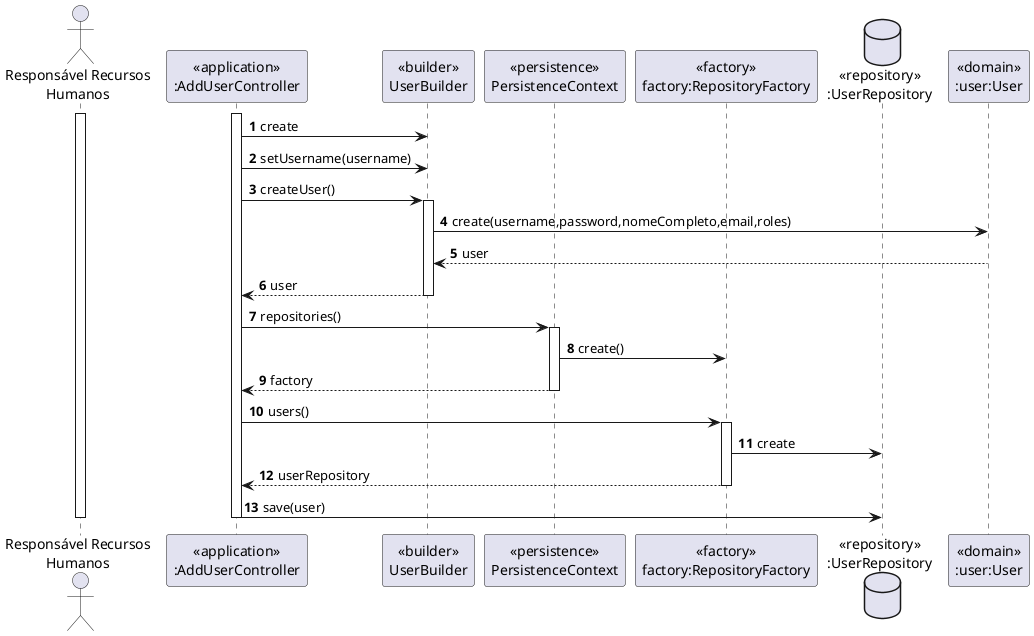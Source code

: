 @startuml
autonumber

actor "Responsável Recursos\nHumanos" as ADMIN
participant "<<application>>\n:AddUserController" as CONTROLLER
participant "<<builder>>\nUserBuilder" as B
participant "<<persistence>>\nPersistenceContext" as PERS
participant "<<factory>>\nfactory:RepositoryFactory" as FAC
database "<<repository>>\n:UserRepository" as DB
participant "<<domain>>\n:user:User" AS C

activate ADMIN


activate CONTROLLER
CONTROLLER->B : create
CONTROLLER->B : setUsername(username)
CONTROLLER->B: createUser()
activate B
B->C:create(username,password,nomeCompleto,email,roles)
C-->B:user
B-->CONTROLLER: user
deactivate B

CONTROLLER -> PERS: repositories()
activate PERS
PERS ->FAC: create()
PERS-->CONTROLLER:factory
deactivate PERS
CONTROLLER->FAC:users()
activate FAC
FAC->DB:create
FAC-->CONTROLLER:userRepository
deactivate FAC
CONTROLLER->DB:save(user)

deactivate CONTROLLER
deactivate ADMIN

@enduml